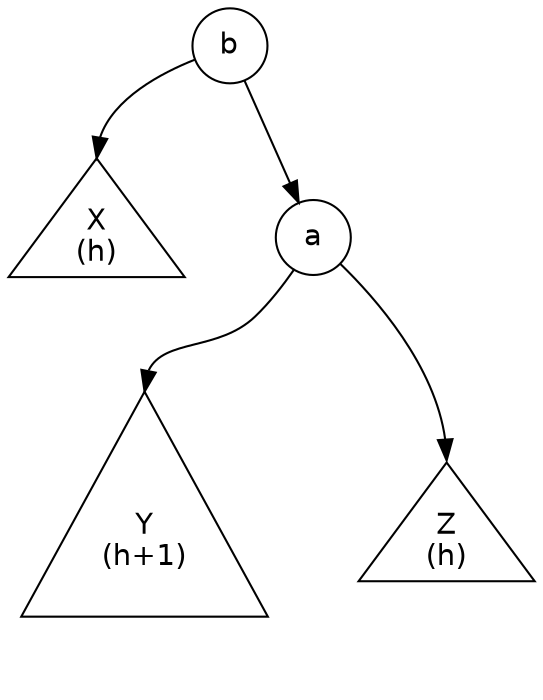 digraph G {
	graph [fontname = "Helvetica"];
	node [fontname = "Helvetica",shape=circle];
	edge [fontname = "Helvetica"];

	X [shape=triangle,label="X\n(h)",height=1];
	Y [shape=triangle,label="Y\n(h+1)",height=2];
	Z [shape=triangle,label="Z\n(h)",height=1];

	b -> X:n;
	mb [label="", width=0.1, style=invis];
	b -> mb [style=invis];
	b -> a;
	{rank=same X -> mb -> a [style=invis]};

	a -> Y:n;
	ma [label="", width=0.1, style=invis];
	a -> ma [style=invis];
	a -> Z:n;
	{rank=same Y -> ma -> Z [style=invis]};
}
